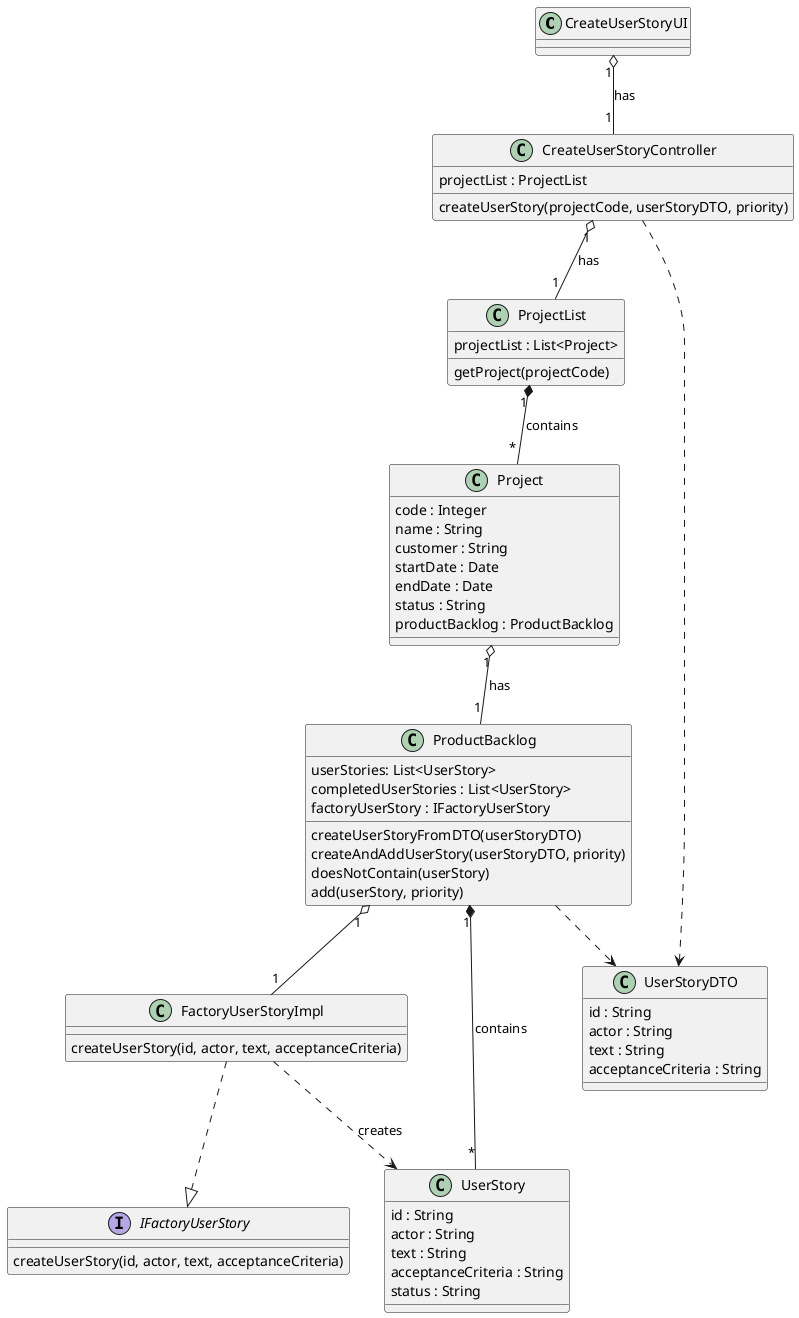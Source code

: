 @startuml

class CreateUserStoryUI {}

class CreateUserStoryController {
projectList : ProjectList
createUserStory(projectCode, userStoryDTO, priority)
}

class ProjectList {
projectList : List<Project>
getProject(projectCode)
}

class Project {
code : Integer
name : String
customer : String
startDate : Date
endDate : Date
status : String
productBacklog : ProductBacklog
}

class ProductBacklog {
userStories: List<UserStory>
completedUserStories : List<UserStory>
factoryUserStory : IFactoryUserStory
createUserStoryFromDTO(userStoryDTO)
createAndAddUserStory(userStoryDTO, priority)
doesNotContain(userStory)
add(userStory, priority)
}

class FactoryUserStoryImpl {
createUserStory(id, actor, text, acceptanceCriteria)
}

interface IFactoryUserStory {
createUserStory(id, actor, text, acceptanceCriteria)
}

class UserStory {
id : String
actor : String
text : String
acceptanceCriteria : String
status : String
}

class UserStoryDTO {
id : String
actor : String
text : String
acceptanceCriteria : String
}

CreateUserStoryUI "1" o-- "1" CreateUserStoryController : has
CreateUserStoryController "1" o-- "1" ProjectList : has
CreateUserStoryController ..> UserStoryDTO
ProductBacklog ..> UserStoryDTO
ProjectList "      1" *-- "                    *" Project : contains
Project "1" o-- "1" ProductBacklog : has
ProductBacklog "1" *-- "*" UserStory : contains
FactoryUserStoryImpl  ..|> IFactoryUserStory
ProductBacklog "1" o-- "1" FactoryUserStoryImpl
FactoryUserStoryImpl ..> UserStory : creates

@enduml
